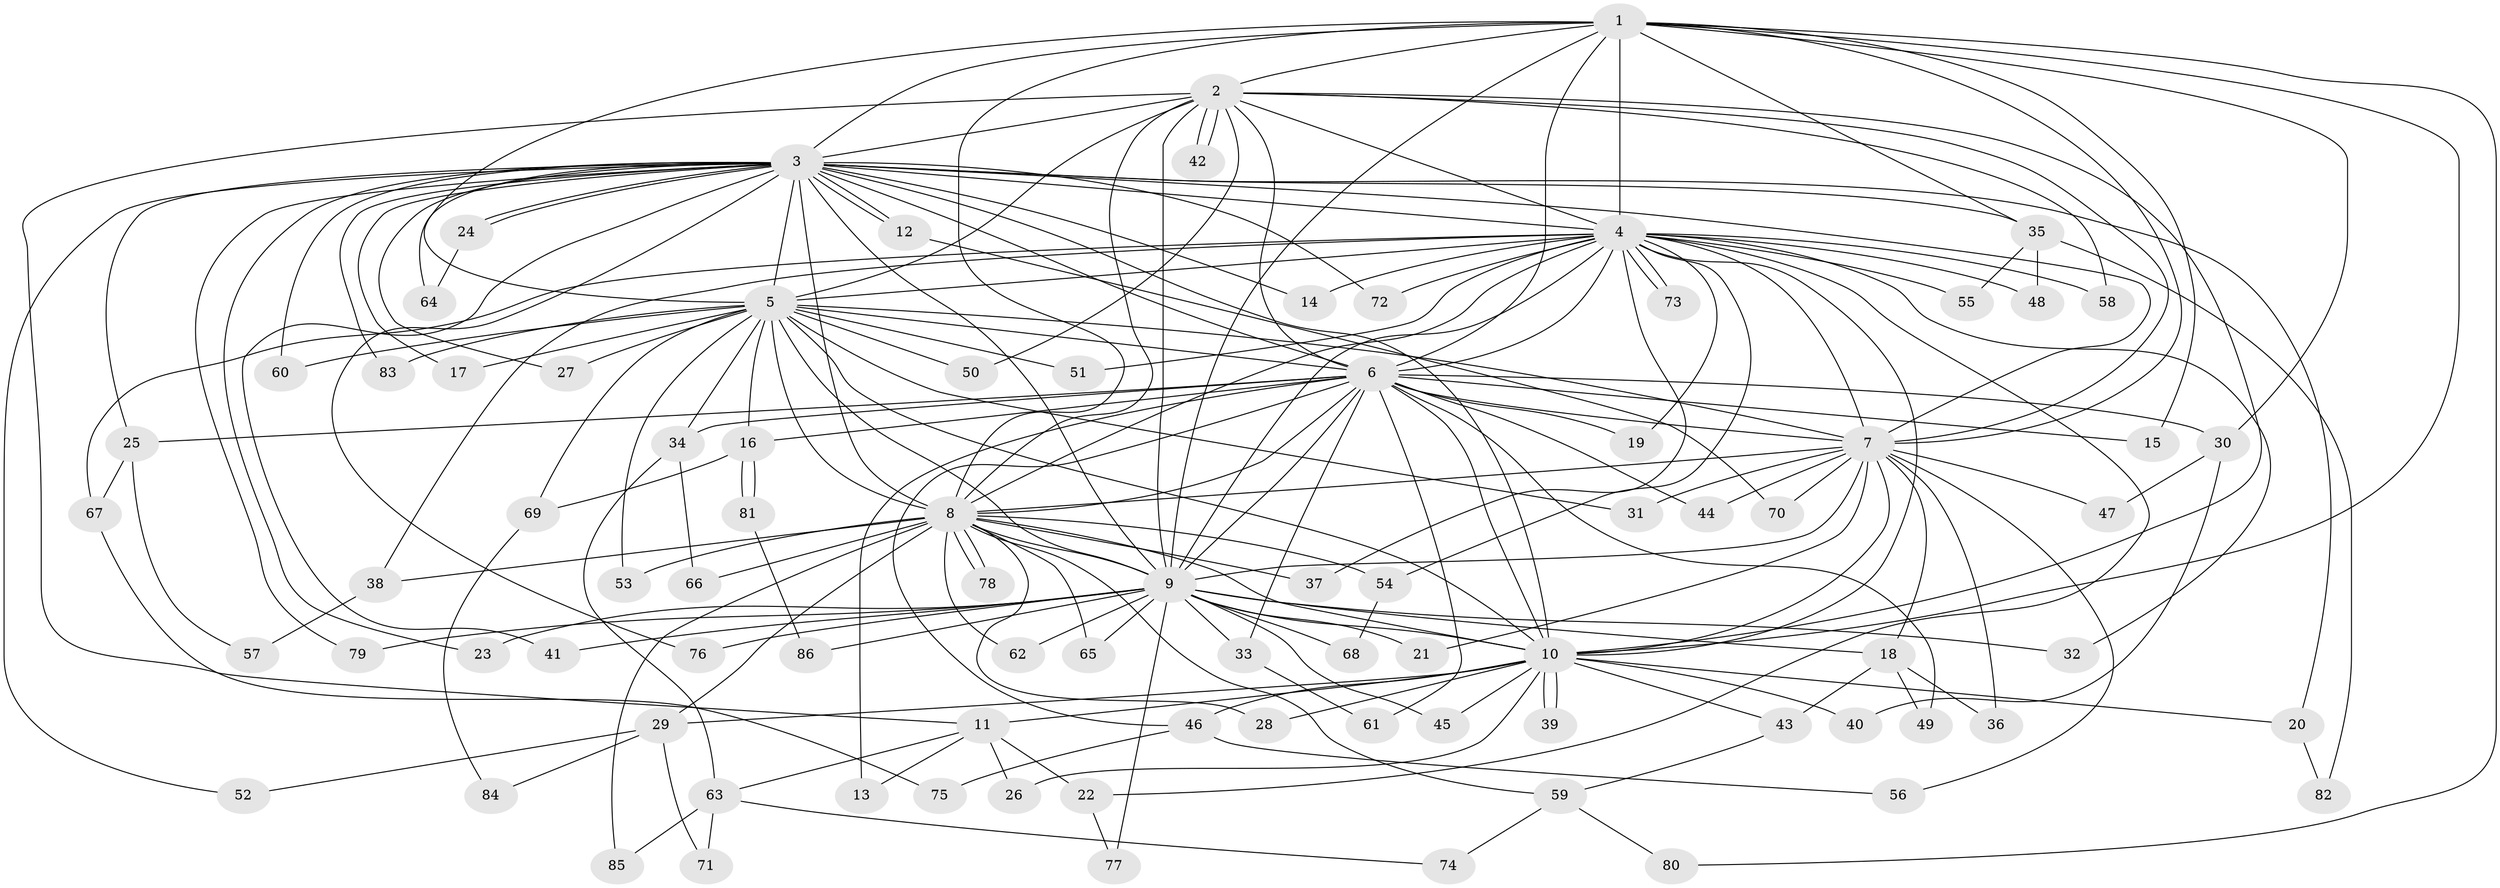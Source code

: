 // Generated by graph-tools (version 1.1) at 2025/49/03/09/25 03:49:45]
// undirected, 86 vertices, 197 edges
graph export_dot {
graph [start="1"]
  node [color=gray90,style=filled];
  1;
  2;
  3;
  4;
  5;
  6;
  7;
  8;
  9;
  10;
  11;
  12;
  13;
  14;
  15;
  16;
  17;
  18;
  19;
  20;
  21;
  22;
  23;
  24;
  25;
  26;
  27;
  28;
  29;
  30;
  31;
  32;
  33;
  34;
  35;
  36;
  37;
  38;
  39;
  40;
  41;
  42;
  43;
  44;
  45;
  46;
  47;
  48;
  49;
  50;
  51;
  52;
  53;
  54;
  55;
  56;
  57;
  58;
  59;
  60;
  61;
  62;
  63;
  64;
  65;
  66;
  67;
  68;
  69;
  70;
  71;
  72;
  73;
  74;
  75;
  76;
  77;
  78;
  79;
  80;
  81;
  82;
  83;
  84;
  85;
  86;
  1 -- 2;
  1 -- 3;
  1 -- 4;
  1 -- 5;
  1 -- 6;
  1 -- 7;
  1 -- 8;
  1 -- 9;
  1 -- 10;
  1 -- 15;
  1 -- 30;
  1 -- 35;
  1 -- 80;
  2 -- 3;
  2 -- 4;
  2 -- 5;
  2 -- 6;
  2 -- 7;
  2 -- 8;
  2 -- 9;
  2 -- 10;
  2 -- 11;
  2 -- 42;
  2 -- 42;
  2 -- 50;
  2 -- 58;
  3 -- 4;
  3 -- 5;
  3 -- 6;
  3 -- 7;
  3 -- 8;
  3 -- 9;
  3 -- 10;
  3 -- 12;
  3 -- 12;
  3 -- 14;
  3 -- 17;
  3 -- 20;
  3 -- 23;
  3 -- 24;
  3 -- 24;
  3 -- 25;
  3 -- 27;
  3 -- 35;
  3 -- 41;
  3 -- 52;
  3 -- 60;
  3 -- 64;
  3 -- 72;
  3 -- 76;
  3 -- 79;
  3 -- 83;
  4 -- 5;
  4 -- 6;
  4 -- 7;
  4 -- 8;
  4 -- 9;
  4 -- 10;
  4 -- 14;
  4 -- 19;
  4 -- 22;
  4 -- 32;
  4 -- 37;
  4 -- 38;
  4 -- 48;
  4 -- 51;
  4 -- 54;
  4 -- 55;
  4 -- 58;
  4 -- 67;
  4 -- 72;
  4 -- 73;
  4 -- 73;
  5 -- 6;
  5 -- 7;
  5 -- 8;
  5 -- 9;
  5 -- 10;
  5 -- 16;
  5 -- 17;
  5 -- 27;
  5 -- 31;
  5 -- 34;
  5 -- 50;
  5 -- 51;
  5 -- 53;
  5 -- 60;
  5 -- 69;
  5 -- 83;
  6 -- 7;
  6 -- 8;
  6 -- 9;
  6 -- 10;
  6 -- 13;
  6 -- 15;
  6 -- 16;
  6 -- 19;
  6 -- 25;
  6 -- 30;
  6 -- 33;
  6 -- 34;
  6 -- 44;
  6 -- 46;
  6 -- 49;
  6 -- 61;
  7 -- 8;
  7 -- 9;
  7 -- 10;
  7 -- 18;
  7 -- 21;
  7 -- 31;
  7 -- 36;
  7 -- 44;
  7 -- 47;
  7 -- 56;
  7 -- 70;
  8 -- 9;
  8 -- 10;
  8 -- 28;
  8 -- 29;
  8 -- 37;
  8 -- 38;
  8 -- 53;
  8 -- 54;
  8 -- 59;
  8 -- 62;
  8 -- 65;
  8 -- 66;
  8 -- 78;
  8 -- 78;
  8 -- 85;
  9 -- 10;
  9 -- 18;
  9 -- 21;
  9 -- 23;
  9 -- 32;
  9 -- 33;
  9 -- 41;
  9 -- 45;
  9 -- 62;
  9 -- 65;
  9 -- 68;
  9 -- 76;
  9 -- 77;
  9 -- 79;
  9 -- 86;
  10 -- 11;
  10 -- 20;
  10 -- 26;
  10 -- 28;
  10 -- 29;
  10 -- 39;
  10 -- 39;
  10 -- 40;
  10 -- 43;
  10 -- 45;
  10 -- 46;
  11 -- 13;
  11 -- 22;
  11 -- 26;
  11 -- 63;
  12 -- 70;
  16 -- 69;
  16 -- 81;
  16 -- 81;
  18 -- 36;
  18 -- 43;
  18 -- 49;
  20 -- 82;
  22 -- 77;
  24 -- 64;
  25 -- 57;
  25 -- 67;
  29 -- 52;
  29 -- 71;
  29 -- 84;
  30 -- 40;
  30 -- 47;
  33 -- 61;
  34 -- 63;
  34 -- 66;
  35 -- 48;
  35 -- 55;
  35 -- 82;
  38 -- 57;
  43 -- 59;
  46 -- 56;
  46 -- 75;
  54 -- 68;
  59 -- 74;
  59 -- 80;
  63 -- 71;
  63 -- 74;
  63 -- 85;
  67 -- 75;
  69 -- 84;
  81 -- 86;
}
